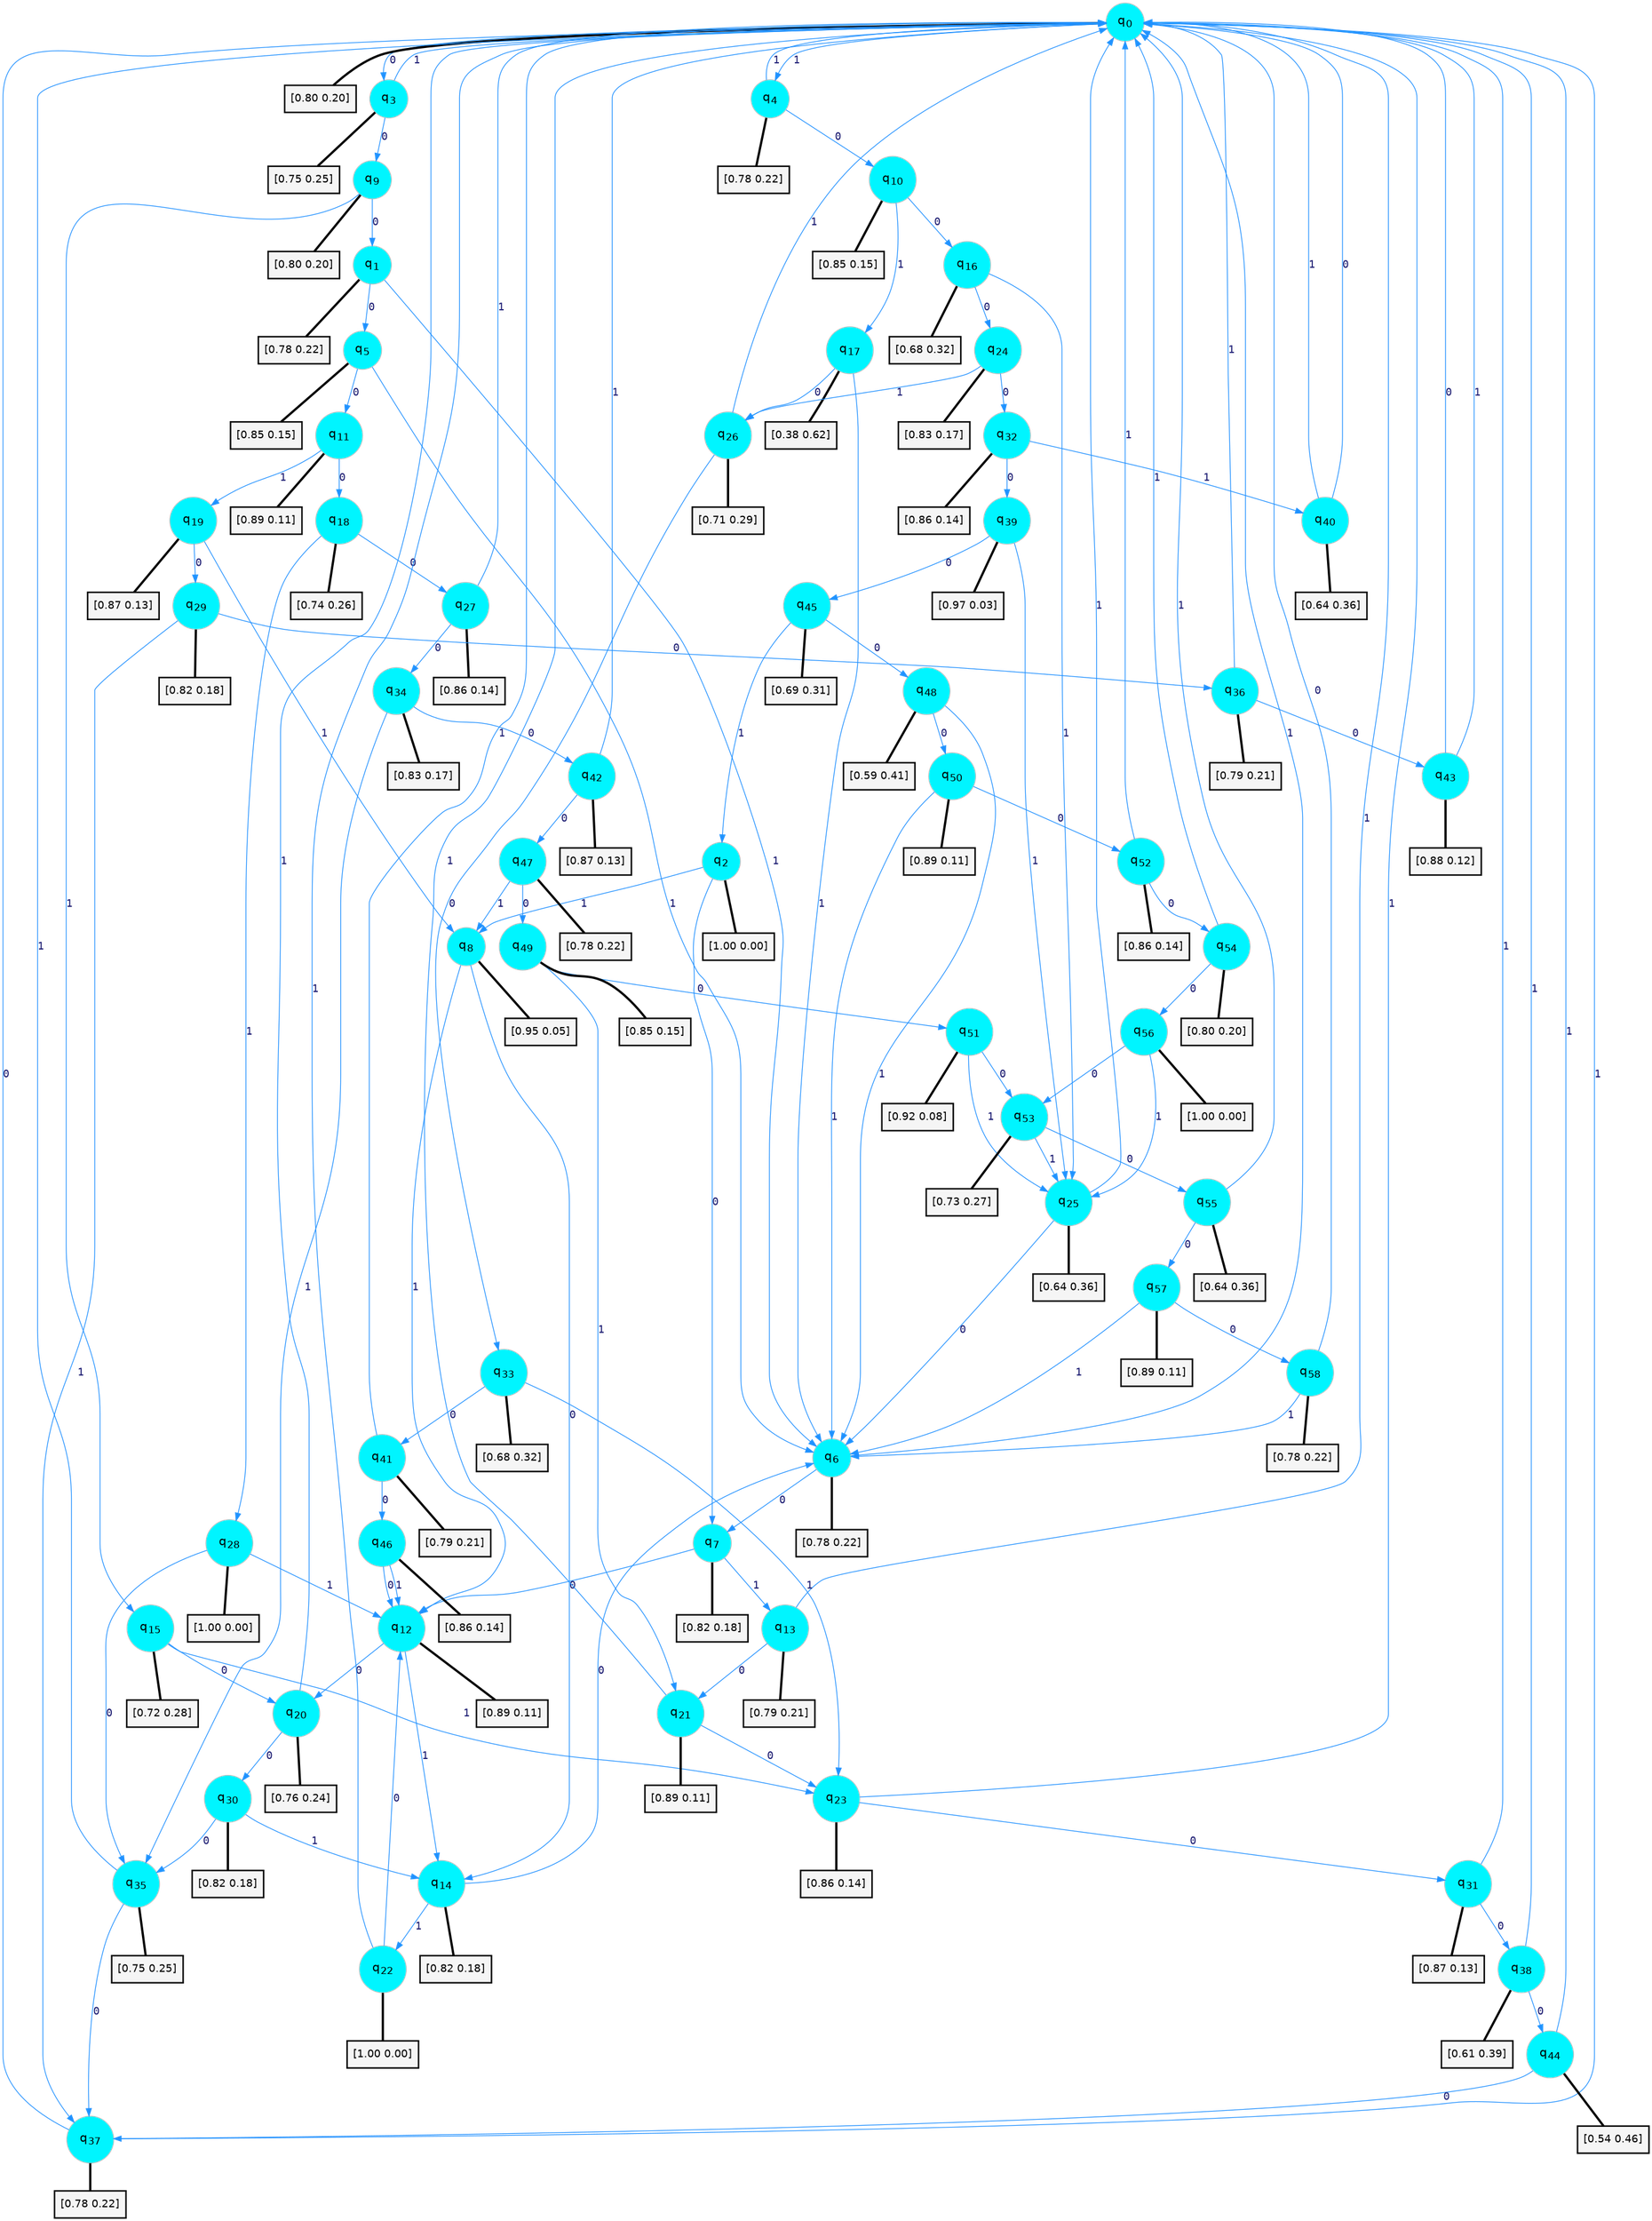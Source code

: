 digraph G {
graph [
bgcolor=transparent, dpi=300, rankdir=TD, size="40,25"];
node [
color=gray, fillcolor=turquoise1, fontcolor=black, fontname=Helvetica, fontsize=16, fontweight=bold, shape=circle, style=filled];
edge [
arrowsize=1, color=dodgerblue1, fontcolor=midnightblue, fontname=courier, fontweight=bold, penwidth=1, style=solid, weight=20];
0[label=<q<SUB>0</SUB>>];
1[label=<q<SUB>1</SUB>>];
2[label=<q<SUB>2</SUB>>];
3[label=<q<SUB>3</SUB>>];
4[label=<q<SUB>4</SUB>>];
5[label=<q<SUB>5</SUB>>];
6[label=<q<SUB>6</SUB>>];
7[label=<q<SUB>7</SUB>>];
8[label=<q<SUB>8</SUB>>];
9[label=<q<SUB>9</SUB>>];
10[label=<q<SUB>10</SUB>>];
11[label=<q<SUB>11</SUB>>];
12[label=<q<SUB>12</SUB>>];
13[label=<q<SUB>13</SUB>>];
14[label=<q<SUB>14</SUB>>];
15[label=<q<SUB>15</SUB>>];
16[label=<q<SUB>16</SUB>>];
17[label=<q<SUB>17</SUB>>];
18[label=<q<SUB>18</SUB>>];
19[label=<q<SUB>19</SUB>>];
20[label=<q<SUB>20</SUB>>];
21[label=<q<SUB>21</SUB>>];
22[label=<q<SUB>22</SUB>>];
23[label=<q<SUB>23</SUB>>];
24[label=<q<SUB>24</SUB>>];
25[label=<q<SUB>25</SUB>>];
26[label=<q<SUB>26</SUB>>];
27[label=<q<SUB>27</SUB>>];
28[label=<q<SUB>28</SUB>>];
29[label=<q<SUB>29</SUB>>];
30[label=<q<SUB>30</SUB>>];
31[label=<q<SUB>31</SUB>>];
32[label=<q<SUB>32</SUB>>];
33[label=<q<SUB>33</SUB>>];
34[label=<q<SUB>34</SUB>>];
35[label=<q<SUB>35</SUB>>];
36[label=<q<SUB>36</SUB>>];
37[label=<q<SUB>37</SUB>>];
38[label=<q<SUB>38</SUB>>];
39[label=<q<SUB>39</SUB>>];
40[label=<q<SUB>40</SUB>>];
41[label=<q<SUB>41</SUB>>];
42[label=<q<SUB>42</SUB>>];
43[label=<q<SUB>43</SUB>>];
44[label=<q<SUB>44</SUB>>];
45[label=<q<SUB>45</SUB>>];
46[label=<q<SUB>46</SUB>>];
47[label=<q<SUB>47</SUB>>];
48[label=<q<SUB>48</SUB>>];
49[label=<q<SUB>49</SUB>>];
50[label=<q<SUB>50</SUB>>];
51[label=<q<SUB>51</SUB>>];
52[label=<q<SUB>52</SUB>>];
53[label=<q<SUB>53</SUB>>];
54[label=<q<SUB>54</SUB>>];
55[label=<q<SUB>55</SUB>>];
56[label=<q<SUB>56</SUB>>];
57[label=<q<SUB>57</SUB>>];
58[label=<q<SUB>58</SUB>>];
59[label="[0.80 0.20]", shape=box,fontcolor=black, fontname=Helvetica, fontsize=14, penwidth=2, fillcolor=whitesmoke,color=black];
60[label="[0.78 0.22]", shape=box,fontcolor=black, fontname=Helvetica, fontsize=14, penwidth=2, fillcolor=whitesmoke,color=black];
61[label="[1.00 0.00]", shape=box,fontcolor=black, fontname=Helvetica, fontsize=14, penwidth=2, fillcolor=whitesmoke,color=black];
62[label="[0.75 0.25]", shape=box,fontcolor=black, fontname=Helvetica, fontsize=14, penwidth=2, fillcolor=whitesmoke,color=black];
63[label="[0.78 0.22]", shape=box,fontcolor=black, fontname=Helvetica, fontsize=14, penwidth=2, fillcolor=whitesmoke,color=black];
64[label="[0.85 0.15]", shape=box,fontcolor=black, fontname=Helvetica, fontsize=14, penwidth=2, fillcolor=whitesmoke,color=black];
65[label="[0.78 0.22]", shape=box,fontcolor=black, fontname=Helvetica, fontsize=14, penwidth=2, fillcolor=whitesmoke,color=black];
66[label="[0.82 0.18]", shape=box,fontcolor=black, fontname=Helvetica, fontsize=14, penwidth=2, fillcolor=whitesmoke,color=black];
67[label="[0.95 0.05]", shape=box,fontcolor=black, fontname=Helvetica, fontsize=14, penwidth=2, fillcolor=whitesmoke,color=black];
68[label="[0.80 0.20]", shape=box,fontcolor=black, fontname=Helvetica, fontsize=14, penwidth=2, fillcolor=whitesmoke,color=black];
69[label="[0.85 0.15]", shape=box,fontcolor=black, fontname=Helvetica, fontsize=14, penwidth=2, fillcolor=whitesmoke,color=black];
70[label="[0.89 0.11]", shape=box,fontcolor=black, fontname=Helvetica, fontsize=14, penwidth=2, fillcolor=whitesmoke,color=black];
71[label="[0.89 0.11]", shape=box,fontcolor=black, fontname=Helvetica, fontsize=14, penwidth=2, fillcolor=whitesmoke,color=black];
72[label="[0.79 0.21]", shape=box,fontcolor=black, fontname=Helvetica, fontsize=14, penwidth=2, fillcolor=whitesmoke,color=black];
73[label="[0.82 0.18]", shape=box,fontcolor=black, fontname=Helvetica, fontsize=14, penwidth=2, fillcolor=whitesmoke,color=black];
74[label="[0.72 0.28]", shape=box,fontcolor=black, fontname=Helvetica, fontsize=14, penwidth=2, fillcolor=whitesmoke,color=black];
75[label="[0.68 0.32]", shape=box,fontcolor=black, fontname=Helvetica, fontsize=14, penwidth=2, fillcolor=whitesmoke,color=black];
76[label="[0.38 0.62]", shape=box,fontcolor=black, fontname=Helvetica, fontsize=14, penwidth=2, fillcolor=whitesmoke,color=black];
77[label="[0.74 0.26]", shape=box,fontcolor=black, fontname=Helvetica, fontsize=14, penwidth=2, fillcolor=whitesmoke,color=black];
78[label="[0.87 0.13]", shape=box,fontcolor=black, fontname=Helvetica, fontsize=14, penwidth=2, fillcolor=whitesmoke,color=black];
79[label="[0.76 0.24]", shape=box,fontcolor=black, fontname=Helvetica, fontsize=14, penwidth=2, fillcolor=whitesmoke,color=black];
80[label="[0.89 0.11]", shape=box,fontcolor=black, fontname=Helvetica, fontsize=14, penwidth=2, fillcolor=whitesmoke,color=black];
81[label="[1.00 0.00]", shape=box,fontcolor=black, fontname=Helvetica, fontsize=14, penwidth=2, fillcolor=whitesmoke,color=black];
82[label="[0.86 0.14]", shape=box,fontcolor=black, fontname=Helvetica, fontsize=14, penwidth=2, fillcolor=whitesmoke,color=black];
83[label="[0.83 0.17]", shape=box,fontcolor=black, fontname=Helvetica, fontsize=14, penwidth=2, fillcolor=whitesmoke,color=black];
84[label="[0.64 0.36]", shape=box,fontcolor=black, fontname=Helvetica, fontsize=14, penwidth=2, fillcolor=whitesmoke,color=black];
85[label="[0.71 0.29]", shape=box,fontcolor=black, fontname=Helvetica, fontsize=14, penwidth=2, fillcolor=whitesmoke,color=black];
86[label="[0.86 0.14]", shape=box,fontcolor=black, fontname=Helvetica, fontsize=14, penwidth=2, fillcolor=whitesmoke,color=black];
87[label="[1.00 0.00]", shape=box,fontcolor=black, fontname=Helvetica, fontsize=14, penwidth=2, fillcolor=whitesmoke,color=black];
88[label="[0.82 0.18]", shape=box,fontcolor=black, fontname=Helvetica, fontsize=14, penwidth=2, fillcolor=whitesmoke,color=black];
89[label="[0.82 0.18]", shape=box,fontcolor=black, fontname=Helvetica, fontsize=14, penwidth=2, fillcolor=whitesmoke,color=black];
90[label="[0.87 0.13]", shape=box,fontcolor=black, fontname=Helvetica, fontsize=14, penwidth=2, fillcolor=whitesmoke,color=black];
91[label="[0.86 0.14]", shape=box,fontcolor=black, fontname=Helvetica, fontsize=14, penwidth=2, fillcolor=whitesmoke,color=black];
92[label="[0.68 0.32]", shape=box,fontcolor=black, fontname=Helvetica, fontsize=14, penwidth=2, fillcolor=whitesmoke,color=black];
93[label="[0.83 0.17]", shape=box,fontcolor=black, fontname=Helvetica, fontsize=14, penwidth=2, fillcolor=whitesmoke,color=black];
94[label="[0.75 0.25]", shape=box,fontcolor=black, fontname=Helvetica, fontsize=14, penwidth=2, fillcolor=whitesmoke,color=black];
95[label="[0.79 0.21]", shape=box,fontcolor=black, fontname=Helvetica, fontsize=14, penwidth=2, fillcolor=whitesmoke,color=black];
96[label="[0.78 0.22]", shape=box,fontcolor=black, fontname=Helvetica, fontsize=14, penwidth=2, fillcolor=whitesmoke,color=black];
97[label="[0.61 0.39]", shape=box,fontcolor=black, fontname=Helvetica, fontsize=14, penwidth=2, fillcolor=whitesmoke,color=black];
98[label="[0.97 0.03]", shape=box,fontcolor=black, fontname=Helvetica, fontsize=14, penwidth=2, fillcolor=whitesmoke,color=black];
99[label="[0.64 0.36]", shape=box,fontcolor=black, fontname=Helvetica, fontsize=14, penwidth=2, fillcolor=whitesmoke,color=black];
100[label="[0.79 0.21]", shape=box,fontcolor=black, fontname=Helvetica, fontsize=14, penwidth=2, fillcolor=whitesmoke,color=black];
101[label="[0.87 0.13]", shape=box,fontcolor=black, fontname=Helvetica, fontsize=14, penwidth=2, fillcolor=whitesmoke,color=black];
102[label="[0.88 0.12]", shape=box,fontcolor=black, fontname=Helvetica, fontsize=14, penwidth=2, fillcolor=whitesmoke,color=black];
103[label="[0.54 0.46]", shape=box,fontcolor=black, fontname=Helvetica, fontsize=14, penwidth=2, fillcolor=whitesmoke,color=black];
104[label="[0.69 0.31]", shape=box,fontcolor=black, fontname=Helvetica, fontsize=14, penwidth=2, fillcolor=whitesmoke,color=black];
105[label="[0.86 0.14]", shape=box,fontcolor=black, fontname=Helvetica, fontsize=14, penwidth=2, fillcolor=whitesmoke,color=black];
106[label="[0.78 0.22]", shape=box,fontcolor=black, fontname=Helvetica, fontsize=14, penwidth=2, fillcolor=whitesmoke,color=black];
107[label="[0.59 0.41]", shape=box,fontcolor=black, fontname=Helvetica, fontsize=14, penwidth=2, fillcolor=whitesmoke,color=black];
108[label="[0.85 0.15]", shape=box,fontcolor=black, fontname=Helvetica, fontsize=14, penwidth=2, fillcolor=whitesmoke,color=black];
109[label="[0.89 0.11]", shape=box,fontcolor=black, fontname=Helvetica, fontsize=14, penwidth=2, fillcolor=whitesmoke,color=black];
110[label="[0.92 0.08]", shape=box,fontcolor=black, fontname=Helvetica, fontsize=14, penwidth=2, fillcolor=whitesmoke,color=black];
111[label="[0.86 0.14]", shape=box,fontcolor=black, fontname=Helvetica, fontsize=14, penwidth=2, fillcolor=whitesmoke,color=black];
112[label="[0.73 0.27]", shape=box,fontcolor=black, fontname=Helvetica, fontsize=14, penwidth=2, fillcolor=whitesmoke,color=black];
113[label="[0.80 0.20]", shape=box,fontcolor=black, fontname=Helvetica, fontsize=14, penwidth=2, fillcolor=whitesmoke,color=black];
114[label="[0.64 0.36]", shape=box,fontcolor=black, fontname=Helvetica, fontsize=14, penwidth=2, fillcolor=whitesmoke,color=black];
115[label="[1.00 0.00]", shape=box,fontcolor=black, fontname=Helvetica, fontsize=14, penwidth=2, fillcolor=whitesmoke,color=black];
116[label="[0.89 0.11]", shape=box,fontcolor=black, fontname=Helvetica, fontsize=14, penwidth=2, fillcolor=whitesmoke,color=black];
117[label="[0.78 0.22]", shape=box,fontcolor=black, fontname=Helvetica, fontsize=14, penwidth=2, fillcolor=whitesmoke,color=black];
0->3 [label=0];
0->4 [label=1];
0->59 [arrowhead=none, penwidth=3,color=black];
1->5 [label=0];
1->6 [label=1];
1->60 [arrowhead=none, penwidth=3,color=black];
2->7 [label=0];
2->8 [label=1];
2->61 [arrowhead=none, penwidth=3,color=black];
3->9 [label=0];
3->0 [label=1];
3->62 [arrowhead=none, penwidth=3,color=black];
4->10 [label=0];
4->0 [label=1];
4->63 [arrowhead=none, penwidth=3,color=black];
5->11 [label=0];
5->6 [label=1];
5->64 [arrowhead=none, penwidth=3,color=black];
6->7 [label=0];
6->0 [label=1];
6->65 [arrowhead=none, penwidth=3,color=black];
7->12 [label=0];
7->13 [label=1];
7->66 [arrowhead=none, penwidth=3,color=black];
8->14 [label=0];
8->12 [label=1];
8->67 [arrowhead=none, penwidth=3,color=black];
9->1 [label=0];
9->15 [label=1];
9->68 [arrowhead=none, penwidth=3,color=black];
10->16 [label=0];
10->17 [label=1];
10->69 [arrowhead=none, penwidth=3,color=black];
11->18 [label=0];
11->19 [label=1];
11->70 [arrowhead=none, penwidth=3,color=black];
12->20 [label=0];
12->14 [label=1];
12->71 [arrowhead=none, penwidth=3,color=black];
13->21 [label=0];
13->0 [label=1];
13->72 [arrowhead=none, penwidth=3,color=black];
14->6 [label=0];
14->22 [label=1];
14->73 [arrowhead=none, penwidth=3,color=black];
15->20 [label=0];
15->23 [label=1];
15->74 [arrowhead=none, penwidth=3,color=black];
16->24 [label=0];
16->25 [label=1];
16->75 [arrowhead=none, penwidth=3,color=black];
17->26 [label=0];
17->6 [label=1];
17->76 [arrowhead=none, penwidth=3,color=black];
18->27 [label=0];
18->28 [label=1];
18->77 [arrowhead=none, penwidth=3,color=black];
19->29 [label=0];
19->8 [label=1];
19->78 [arrowhead=none, penwidth=3,color=black];
20->30 [label=0];
20->0 [label=1];
20->79 [arrowhead=none, penwidth=3,color=black];
21->23 [label=0];
21->0 [label=1];
21->80 [arrowhead=none, penwidth=3,color=black];
22->12 [label=0];
22->0 [label=1];
22->81 [arrowhead=none, penwidth=3,color=black];
23->31 [label=0];
23->0 [label=1];
23->82 [arrowhead=none, penwidth=3,color=black];
24->32 [label=0];
24->26 [label=1];
24->83 [arrowhead=none, penwidth=3,color=black];
25->6 [label=0];
25->0 [label=1];
25->84 [arrowhead=none, penwidth=3,color=black];
26->33 [label=0];
26->0 [label=1];
26->85 [arrowhead=none, penwidth=3,color=black];
27->34 [label=0];
27->0 [label=1];
27->86 [arrowhead=none, penwidth=3,color=black];
28->35 [label=0];
28->12 [label=1];
28->87 [arrowhead=none, penwidth=3,color=black];
29->36 [label=0];
29->37 [label=1];
29->88 [arrowhead=none, penwidth=3,color=black];
30->35 [label=0];
30->14 [label=1];
30->89 [arrowhead=none, penwidth=3,color=black];
31->38 [label=0];
31->0 [label=1];
31->90 [arrowhead=none, penwidth=3,color=black];
32->39 [label=0];
32->40 [label=1];
32->91 [arrowhead=none, penwidth=3,color=black];
33->41 [label=0];
33->23 [label=1];
33->92 [arrowhead=none, penwidth=3,color=black];
34->42 [label=0];
34->35 [label=1];
34->93 [arrowhead=none, penwidth=3,color=black];
35->37 [label=0];
35->0 [label=1];
35->94 [arrowhead=none, penwidth=3,color=black];
36->43 [label=0];
36->0 [label=1];
36->95 [arrowhead=none, penwidth=3,color=black];
37->0 [label=0];
37->0 [label=1];
37->96 [arrowhead=none, penwidth=3,color=black];
38->44 [label=0];
38->0 [label=1];
38->97 [arrowhead=none, penwidth=3,color=black];
39->45 [label=0];
39->25 [label=1];
39->98 [arrowhead=none, penwidth=3,color=black];
40->0 [label=0];
40->0 [label=1];
40->99 [arrowhead=none, penwidth=3,color=black];
41->46 [label=0];
41->0 [label=1];
41->100 [arrowhead=none, penwidth=3,color=black];
42->47 [label=0];
42->0 [label=1];
42->101 [arrowhead=none, penwidth=3,color=black];
43->0 [label=0];
43->0 [label=1];
43->102 [arrowhead=none, penwidth=3,color=black];
44->37 [label=0];
44->0 [label=1];
44->103 [arrowhead=none, penwidth=3,color=black];
45->48 [label=0];
45->2 [label=1];
45->104 [arrowhead=none, penwidth=3,color=black];
46->12 [label=0];
46->12 [label=1];
46->105 [arrowhead=none, penwidth=3,color=black];
47->49 [label=0];
47->8 [label=1];
47->106 [arrowhead=none, penwidth=3,color=black];
48->50 [label=0];
48->6 [label=1];
48->107 [arrowhead=none, penwidth=3,color=black];
49->51 [label=0];
49->21 [label=1];
49->108 [arrowhead=none, penwidth=3,color=black];
50->52 [label=0];
50->6 [label=1];
50->109 [arrowhead=none, penwidth=3,color=black];
51->53 [label=0];
51->25 [label=1];
51->110 [arrowhead=none, penwidth=3,color=black];
52->54 [label=0];
52->0 [label=1];
52->111 [arrowhead=none, penwidth=3,color=black];
53->55 [label=0];
53->25 [label=1];
53->112 [arrowhead=none, penwidth=3,color=black];
54->56 [label=0];
54->0 [label=1];
54->113 [arrowhead=none, penwidth=3,color=black];
55->57 [label=0];
55->0 [label=1];
55->114 [arrowhead=none, penwidth=3,color=black];
56->53 [label=0];
56->25 [label=1];
56->115 [arrowhead=none, penwidth=3,color=black];
57->58 [label=0];
57->6 [label=1];
57->116 [arrowhead=none, penwidth=3,color=black];
58->0 [label=0];
58->6 [label=1];
58->117 [arrowhead=none, penwidth=3,color=black];
}
